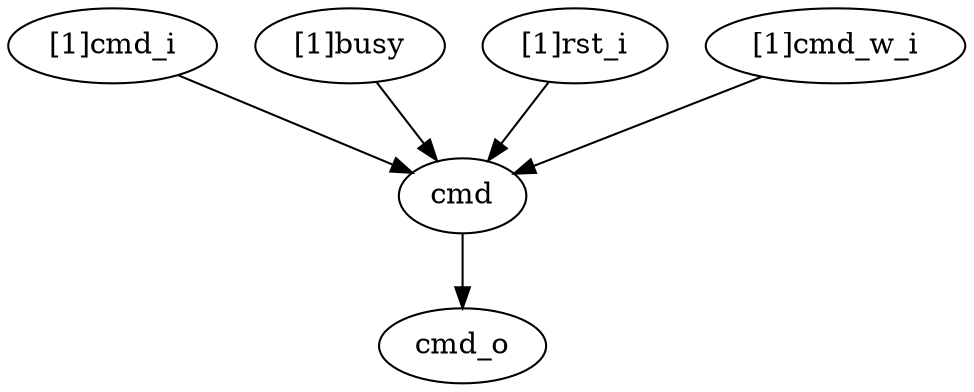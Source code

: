 strict digraph "" {
	cmd	 [complexity=2,
		importance=0.034882983451,
		rank=0.0174414917255];
	cmd_o	 [complexity=0,
		importance=0.0113567206336,
		rank=0.0];
	cmd -> cmd_o;
	"[1]cmd_i"	 [complexity=4,
		importance=0.0459996404048,
		rank=0.0114999101012];
	"[1]cmd_i" -> cmd;
	"[1]busy"	 [complexity=5,
		importance=0.0816939186828,
		rank=0.0163387837366];
	"[1]busy" -> cmd;
	"[1]rst_i"	 [complexity=3,
		importance=0.150648590758,
		rank=0.0502161969193];
	"[1]rst_i" -> cmd;
	"[1]cmd_w_i"	 [complexity=3,
		importance=0.115765607307,
		rank=0.0385885357689];
	"[1]cmd_w_i" -> cmd;
}
